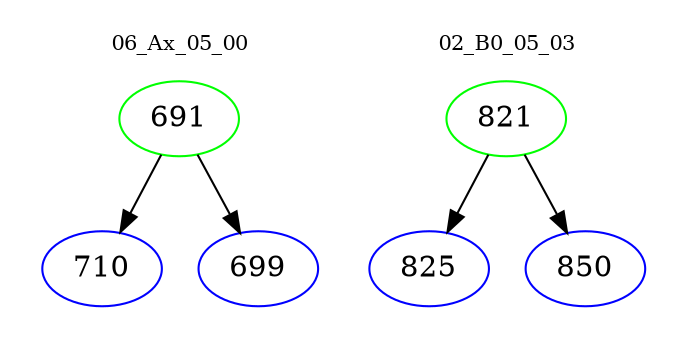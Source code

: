 digraph{
subgraph cluster_0 {
color = white
label = "06_Ax_05_00";
fontsize=10;
T0_691 [label="691", color="green"]
T0_691 -> T0_710 [color="black"]
T0_710 [label="710", color="blue"]
T0_691 -> T0_699 [color="black"]
T0_699 [label="699", color="blue"]
}
subgraph cluster_1 {
color = white
label = "02_B0_05_03";
fontsize=10;
T1_821 [label="821", color="green"]
T1_821 -> T1_825 [color="black"]
T1_825 [label="825", color="blue"]
T1_821 -> T1_850 [color="black"]
T1_850 [label="850", color="blue"]
}
}
